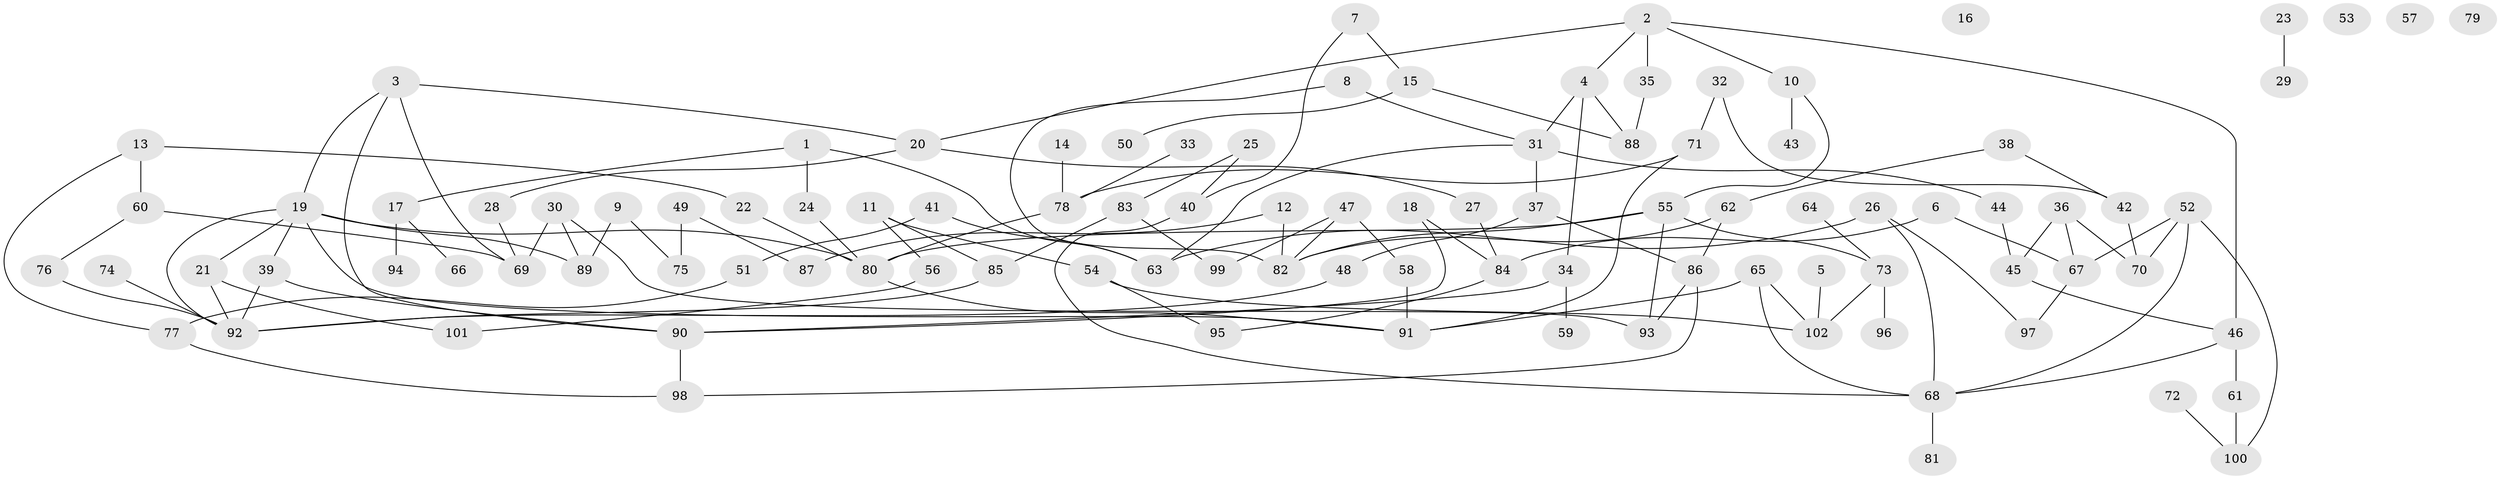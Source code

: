 // coarse degree distribution, {3: 0.23943661971830985, 7: 0.014084507042253521, 8: 0.056338028169014086, 5: 0.07042253521126761, 1: 0.16901408450704225, 4: 0.11267605633802817, 2: 0.2535211267605634, 0: 0.056338028169014086, 6: 0.014084507042253521, 9: 0.014084507042253521}
// Generated by graph-tools (version 1.1) at 2025/16/03/04/25 18:16:33]
// undirected, 102 vertices, 137 edges
graph export_dot {
graph [start="1"]
  node [color=gray90,style=filled];
  1;
  2;
  3;
  4;
  5;
  6;
  7;
  8;
  9;
  10;
  11;
  12;
  13;
  14;
  15;
  16;
  17;
  18;
  19;
  20;
  21;
  22;
  23;
  24;
  25;
  26;
  27;
  28;
  29;
  30;
  31;
  32;
  33;
  34;
  35;
  36;
  37;
  38;
  39;
  40;
  41;
  42;
  43;
  44;
  45;
  46;
  47;
  48;
  49;
  50;
  51;
  52;
  53;
  54;
  55;
  56;
  57;
  58;
  59;
  60;
  61;
  62;
  63;
  64;
  65;
  66;
  67;
  68;
  69;
  70;
  71;
  72;
  73;
  74;
  75;
  76;
  77;
  78;
  79;
  80;
  81;
  82;
  83;
  84;
  85;
  86;
  87;
  88;
  89;
  90;
  91;
  92;
  93;
  94;
  95;
  96;
  97;
  98;
  99;
  100;
  101;
  102;
  1 -- 17;
  1 -- 24;
  1 -- 63;
  2 -- 4;
  2 -- 10;
  2 -- 20;
  2 -- 35;
  2 -- 46;
  3 -- 19;
  3 -- 20;
  3 -- 69;
  3 -- 90;
  4 -- 31;
  4 -- 34;
  4 -- 88;
  5 -- 102;
  6 -- 67;
  6 -- 84;
  7 -- 15;
  7 -- 40;
  8 -- 31;
  8 -- 82;
  9 -- 75;
  9 -- 89;
  10 -- 43;
  10 -- 55;
  11 -- 54;
  11 -- 56;
  11 -- 85;
  12 -- 82;
  12 -- 87;
  13 -- 22;
  13 -- 60;
  13 -- 77;
  14 -- 78;
  15 -- 50;
  15 -- 88;
  17 -- 66;
  17 -- 94;
  18 -- 84;
  18 -- 90;
  19 -- 21;
  19 -- 39;
  19 -- 80;
  19 -- 89;
  19 -- 91;
  19 -- 92;
  20 -- 27;
  20 -- 28;
  21 -- 92;
  21 -- 101;
  22 -- 80;
  23 -- 29;
  24 -- 80;
  25 -- 40;
  25 -- 83;
  26 -- 63;
  26 -- 68;
  26 -- 97;
  27 -- 84;
  28 -- 69;
  30 -- 69;
  30 -- 89;
  30 -- 93;
  31 -- 37;
  31 -- 44;
  31 -- 63;
  32 -- 42;
  32 -- 71;
  33 -- 78;
  34 -- 59;
  34 -- 90;
  35 -- 88;
  36 -- 45;
  36 -- 67;
  36 -- 70;
  37 -- 48;
  37 -- 86;
  38 -- 42;
  38 -- 62;
  39 -- 90;
  39 -- 92;
  40 -- 68;
  41 -- 51;
  41 -- 63;
  42 -- 70;
  44 -- 45;
  45 -- 46;
  46 -- 61;
  46 -- 68;
  47 -- 58;
  47 -- 82;
  47 -- 99;
  48 -- 92;
  49 -- 75;
  49 -- 87;
  51 -- 77;
  52 -- 67;
  52 -- 68;
  52 -- 70;
  52 -- 100;
  54 -- 95;
  54 -- 102;
  55 -- 73;
  55 -- 80;
  55 -- 82;
  55 -- 93;
  56 -- 101;
  58 -- 91;
  60 -- 69;
  60 -- 76;
  61 -- 100;
  62 -- 82;
  62 -- 86;
  64 -- 73;
  65 -- 68;
  65 -- 91;
  65 -- 102;
  67 -- 97;
  68 -- 81;
  71 -- 78;
  71 -- 91;
  72 -- 100;
  73 -- 96;
  73 -- 102;
  74 -- 92;
  76 -- 92;
  77 -- 98;
  78 -- 80;
  80 -- 91;
  83 -- 85;
  83 -- 99;
  84 -- 95;
  85 -- 92;
  86 -- 93;
  86 -- 98;
  90 -- 98;
}
